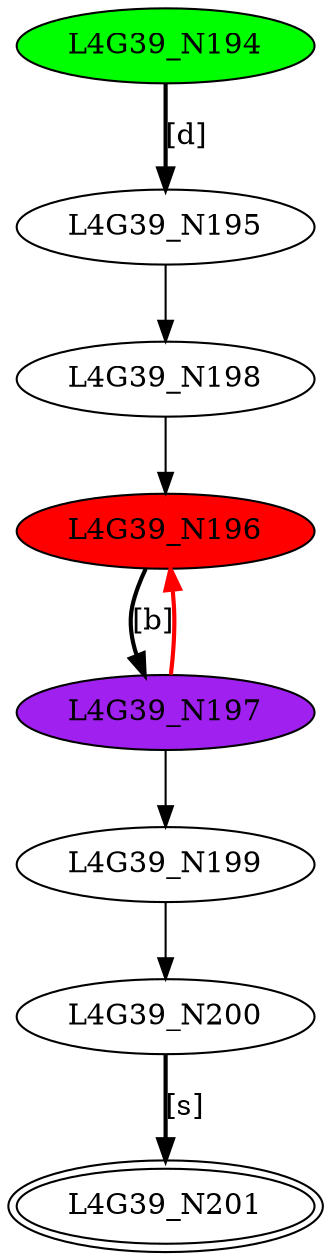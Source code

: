 digraph G39{
"L4G39_N194" [style=filled,fillcolor=green];
"L4G39_N195";
"L4G39_N196" [style=filled,fillcolor=red];
"L4G39_N197" [style=filled,fillcolor=purple];
"L4G39_N198";
"L4G39_N199";
"L4G39_N200";
"L4G39_N201" [peripheries=2];
"L4G39_N194"->"L4G39_N195" [style = bold, label = "[d]"];
"L4G39_N196"->"L4G39_N197" [style = bold, label = "[b]"];
"L4G39_N198"->"L4G39_N196";
"L4G39_N197"->"L4G39_N199";
"L4G39_N197"->"L4G39_N196" [color=red,style = bold, label = ""];
"L4G39_N195"->"L4G39_N198";
"L4G39_N200"->"L4G39_N201" [style = bold, label = "[s]"];
"L4G39_N199"->"L4G39_N200";
}

